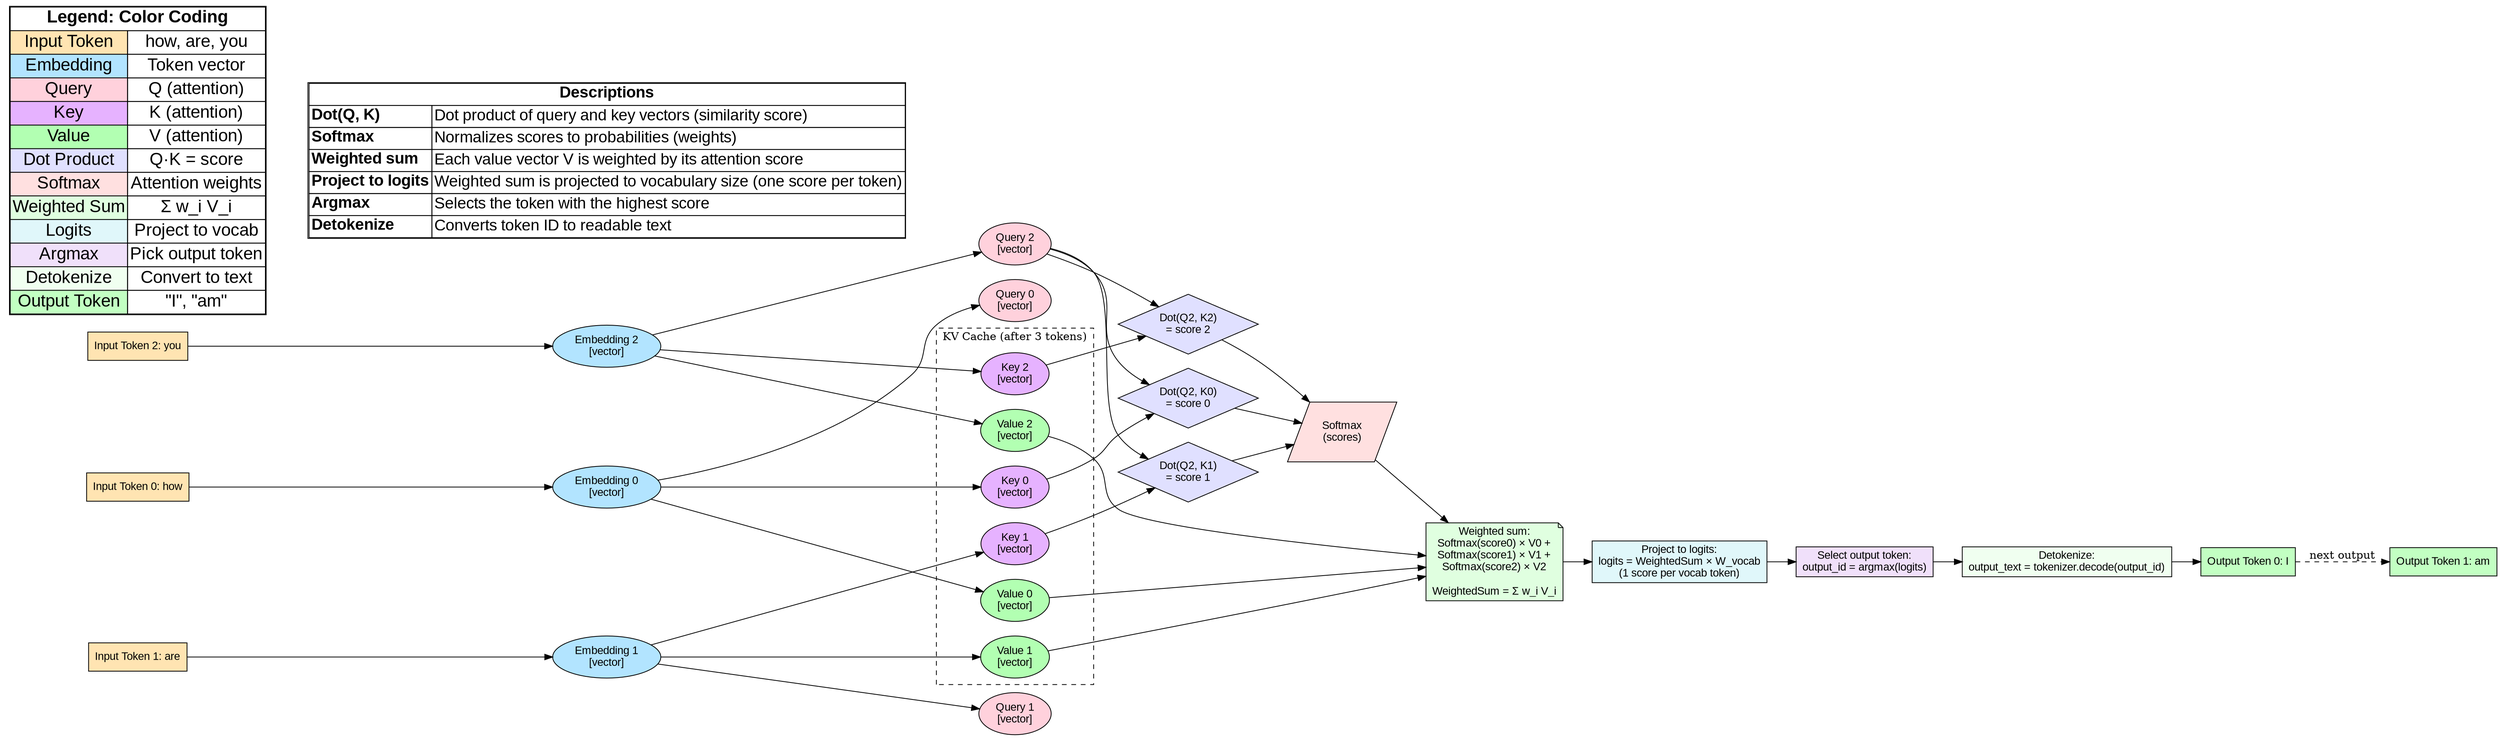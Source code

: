 // Graphviz diagram: KV cache and attention score calculation for 3 tokens
// Save as: kv_attention_example.dot

digraph KVAttention {
  rankdir=LR;
  node [shape=box, fontname="Arial"];

  // Tokens

  // Color definitions

  // Tokens
  // Force vertical order: how (top), are (middle), you (bottom)
  T0 [label="Input Token 0: how", style=filled, fillcolor="#ffe4b2", pos="0,3!"]
  T1 [label="Input Token 1: are", style=filled, fillcolor="#ffe4b2", pos="0,2!"]
  T2 [label="Input Token 2: you", style=filled, fillcolor="#ffe4b2", pos="0,1!"]

  // Embeddings
  E0 [label="Embedding 0\n[vector]", shape=ellipse, style=filled, fillcolor="#b2e4ff"]
  E1 [label="Embedding 1\n[vector]", shape=ellipse, style=filled, fillcolor="#b2e4ff"]
  E2 [label="Embedding 2\n[vector]", shape=ellipse, style=filled, fillcolor="#b2e4ff"]

  // QKV
  Q0 [label="Query 0\n[vector]", shape=ellipse, style=filled, fillcolor="#ffd1dc"]
  K0 [label="Key 0\n[vector]", shape=ellipse, style=filled, fillcolor="#e6b2ff"]
  V0 [label="Value 0\n[vector]", shape=ellipse, style=filled, fillcolor="#b2ffb2"]

  Q1 [label="Query 1\n[vector]", shape=ellipse, style=filled, fillcolor="#ffd1dc"]
  K1 [label="Key 1\n[vector]", shape=ellipse, style=filled, fillcolor="#e6b2ff"]
  V1 [label="Value 1\n[vector]", shape=ellipse, style=filled, fillcolor="#b2ffb2"]

  Q2 [label="Query 2\n[vector]", shape=ellipse, style=filled, fillcolor="#ffd1dc"]
  K2 [label="Key 2\n[vector]", shape=ellipse, style=filled, fillcolor="#e6b2ff"]
  V2 [label="Value 2\n[vector]", shape=ellipse, style=filled, fillcolor="#b2ffb2"]

  // KV Cache
  subgraph cluster_kvcache {
    label="KV Cache (after 3 tokens)";
    style=dashed;
    K0; V0; K1; V1; K2; V2;
  }

  // Attention score calculation for Token 2
  Q2K0 [label="Dot(Q2, K0)\n= score 0", shape=diamond, style=filled, fillcolor="#e0e0ff"]
  Q2K1 [label="Dot(Q2, K1)\n= score 1", shape=diamond, style=filled, fillcolor="#e0e0ff"]
  Q2K2 [label="Dot(Q2, K2)\n= score 2", shape=diamond, style=filled, fillcolor="#e0e0ff"]

  // Softmax
  SM [label="Softmax\n(scores)", shape=parallelogram, style=filled, fillcolor="#ffe0e0"]

  // Weighted sum
  WS [label="Weighted sum:\nSoftmax(score0) × V0 +\nSoftmax(score1) × V1 +\nSoftmax(score2) × V2\n\nWeightedSum = Σ w_i V_i", shape=note, style=filled, fillcolor="#e0ffe0"]

  // Logits and output token
  LOGITS [label="Project to logits:\nlogits = WeightedSum × W_vocab\n(1 score per vocab token)", shape=box, style=filled, fillcolor="#e0f7fa"]
  ARGMAX [label="Select output token:\noutput_id = argmax(logits)", shape=box, style=filled, fillcolor="#f0e0fa"]
  DETOK [label="Detokenize:\noutput_text = tokenizer.decode(output_id)", shape=box, style=filled, fillcolor="#f0fff0"]

  // Output tokens
  OUT0 [label="Output Token 0: I", style=filled, fillcolor="#c2ffc2"]
  OUT1 [label="Output Token 1: am", style=filled, fillcolor="#c2ffc2"]

  // Connections
  // Explicitly order input token connections for top-down: how, are, you
  T0 -> E0 -> Q0
  E0 -> K0
  E0 -> V0
  T1 -> E1 -> Q1
  E1 -> K1
  E1 -> V1
  T2 -> E2 -> Q2
  E2 -> K2
  E2 -> V2

  // Q2 attention calculation
  Q2 -> Q2K0
  K0 -> Q2K0
  Q2 -> Q2K1
  K1 -> Q2K1
  Q2 -> Q2K2
  K2 -> Q2K2

  Q2K0 -> SM
  Q2K1 -> SM
  Q2K2 -> SM

  SM -> WS
  V0 -> WS
  V1 -> WS
  V2 -> WS
  WS -> LOGITS
  LOGITS -> ARGMAX
  ARGMAX -> DETOK
  DETOK -> OUT0
  OUT0 -> OUT1 [style=dashed, label="next output"]

  // --- Legend and Descriptions (top right) ---
  legend [label=<
    <TABLE BORDER="1" CELLBORDER="1" CELLSPACING="0" BGCOLOR="#ffffff">
      <TR><TD COLSPAN="2"><B>Legend: Color Coding</B></TD></TR>
      <TR><TD BGCOLOR="#ffe4b2">Input Token</TD><TD>how, are, you</TD></TR>
      <TR><TD BGCOLOR="#b2e4ff">Embedding</TD><TD>Token vector</TD></TR>
      <TR><TD BGCOLOR="#ffd1dc">Query</TD><TD>Q (attention)</TD></TR>
      <TR><TD BGCOLOR="#e6b2ff">Key</TD><TD>K (attention)</TD></TR>
      <TR><TD BGCOLOR="#b2ffb2">Value</TD><TD>V (attention)</TD></TR>
      <TR><TD BGCOLOR="#e0e0ff">Dot Product</TD><TD>Q·K = score</TD></TR>
      <TR><TD BGCOLOR="#ffe0e0">Softmax</TD><TD>Attention weights</TD></TR>
      <TR><TD BGCOLOR="#e0ffe0">Weighted Sum</TD><TD>Σ w_i V_i</TD></TR>
      <TR><TD BGCOLOR="#e0f7fa">Logits</TD><TD>Project to vocab</TD></TR>
      <TR><TD BGCOLOR="#f0e0fa">Argmax</TD><TD>Pick output token</TD></TR>
      <TR><TD BGCOLOR="#f0fff0">Detokenize</TD><TD>Convert to text</TD></TR>
      <TR><TD BGCOLOR="#c2ffc2">Output Token</TD><TD>"I", "am"</TD></TR>
    </TABLE>
  >, shape=plaintext, width=0, height=0, fontsize=22, fontname="Arial"]

  descriptions [label=<
    <TABLE BORDER="1" CELLBORDER="1" CELLSPACING="0" BGCOLOR="#ffffff">
      <TR><TD COLSPAN="2"><B>Descriptions</B></TD></TR>
      <TR><TD ALIGN="LEFT"><B>Dot(Q, K)</B></TD><TD ALIGN="LEFT">Dot product of query and key vectors (similarity score)</TD></TR>
      <TR><TD ALIGN="LEFT"><B>Softmax</B></TD><TD ALIGN="LEFT">Normalizes scores to probabilities (weights)</TD></TR>
      <TR><TD ALIGN="LEFT"><B>Weighted sum</B></TD><TD ALIGN="LEFT">Each value vector V is weighted by its attention score</TD></TR>
      <TR><TD ALIGN="LEFT"><B>Project to logits</B></TD><TD ALIGN="LEFT">Weighted sum is projected to vocabulary size (one score per token)</TD></TR>
      <TR><TD ALIGN="LEFT"><B>Argmax</B></TD><TD ALIGN="LEFT">Selects the token with the highest score</TD></TR>
      <TR><TD ALIGN="LEFT"><B>Detokenize</B></TD><TD ALIGN="LEFT">Converts token ID to readable text</TD></TR>
    </TABLE>
  >, shape=plaintext, width=0, height=0, fontsize=20, fontname="Arial"]

  // Place legend and descriptions at the top right
  legend -> descriptions [style=invis]
}
